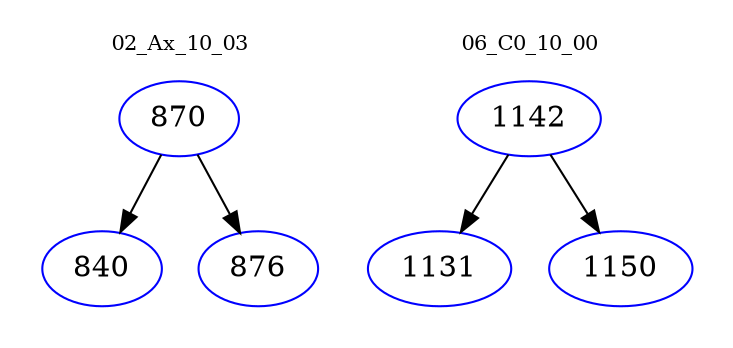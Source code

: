 digraph{
subgraph cluster_0 {
color = white
label = "02_Ax_10_03";
fontsize=10;
T0_870 [label="870", color="blue"]
T0_870 -> T0_840 [color="black"]
T0_840 [label="840", color="blue"]
T0_870 -> T0_876 [color="black"]
T0_876 [label="876", color="blue"]
}
subgraph cluster_1 {
color = white
label = "06_C0_10_00";
fontsize=10;
T1_1142 [label="1142", color="blue"]
T1_1142 -> T1_1131 [color="black"]
T1_1131 [label="1131", color="blue"]
T1_1142 -> T1_1150 [color="black"]
T1_1150 [label="1150", color="blue"]
}
}
